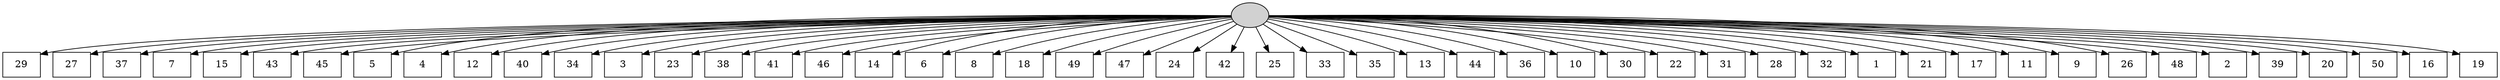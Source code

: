 digraph G {
0[style=filled, fillcolor=grey82, label=""];
1[shape=box,style=filled, fillcolor=white,label="29\n"];
2[shape=box,style=filled, fillcolor=white,label="27\n"];
3[shape=box,style=filled, fillcolor=white,label="37\n"];
4[shape=box,style=filled, fillcolor=white,label="7\n"];
5[shape=box,style=filled, fillcolor=white,label="15\n"];
6[shape=box,style=filled, fillcolor=white,label="43\n"];
7[shape=box,style=filled, fillcolor=white,label="45\n"];
8[shape=box,style=filled, fillcolor=white,label="5\n"];
9[shape=box,style=filled, fillcolor=white,label="4\n"];
10[shape=box,style=filled, fillcolor=white,label="12\n"];
11[shape=box,style=filled, fillcolor=white,label="40\n"];
12[shape=box,style=filled, fillcolor=white,label="34\n"];
13[shape=box,style=filled, fillcolor=white,label="3\n"];
14[shape=box,style=filled, fillcolor=white,label="23\n"];
15[shape=box,style=filled, fillcolor=white,label="38\n"];
16[shape=box,style=filled, fillcolor=white,label="41\n"];
17[shape=box,style=filled, fillcolor=white,label="46\n"];
18[shape=box,style=filled, fillcolor=white,label="14\n"];
19[shape=box,style=filled, fillcolor=white,label="6\n"];
20[shape=box,style=filled, fillcolor=white,label="8\n"];
21[shape=box,style=filled, fillcolor=white,label="18\n"];
22[shape=box,style=filled, fillcolor=white,label="49\n"];
23[shape=box,style=filled, fillcolor=white,label="47\n"];
24[shape=box,style=filled, fillcolor=white,label="24\n"];
25[shape=box,style=filled, fillcolor=white,label="42\n"];
26[shape=box,style=filled, fillcolor=white,label="25\n"];
27[shape=box,style=filled, fillcolor=white,label="33\n"];
28[shape=box,style=filled, fillcolor=white,label="35\n"];
29[shape=box,style=filled, fillcolor=white,label="13\n"];
30[shape=box,style=filled, fillcolor=white,label="44\n"];
31[shape=box,style=filled, fillcolor=white,label="36\n"];
32[shape=box,style=filled, fillcolor=white,label="10\n"];
33[shape=box,style=filled, fillcolor=white,label="30\n"];
34[shape=box,style=filled, fillcolor=white,label="22\n"];
35[shape=box,style=filled, fillcolor=white,label="31\n"];
36[shape=box,style=filled, fillcolor=white,label="28\n"];
37[shape=box,style=filled, fillcolor=white,label="32\n"];
38[shape=box,style=filled, fillcolor=white,label="1\n"];
39[shape=box,style=filled, fillcolor=white,label="21\n"];
40[shape=box,style=filled, fillcolor=white,label="17\n"];
41[shape=box,style=filled, fillcolor=white,label="11\n"];
42[shape=box,style=filled, fillcolor=white,label="9\n"];
43[shape=box,style=filled, fillcolor=white,label="26\n"];
44[shape=box,style=filled, fillcolor=white,label="48\n"];
45[shape=box,style=filled, fillcolor=white,label="2\n"];
46[shape=box,style=filled, fillcolor=white,label="39\n"];
47[shape=box,style=filled, fillcolor=white,label="20\n"];
48[shape=box,style=filled, fillcolor=white,label="50\n"];
49[shape=box,style=filled, fillcolor=white,label="16\n"];
50[shape=box,style=filled, fillcolor=white,label="19\n"];
0->1 ;
0->2 ;
0->3 ;
0->4 ;
0->5 ;
0->6 ;
0->7 ;
0->8 ;
0->9 ;
0->10 ;
0->11 ;
0->12 ;
0->13 ;
0->14 ;
0->15 ;
0->16 ;
0->17 ;
0->18 ;
0->19 ;
0->20 ;
0->21 ;
0->22 ;
0->23 ;
0->24 ;
0->25 ;
0->26 ;
0->27 ;
0->28 ;
0->29 ;
0->30 ;
0->31 ;
0->32 ;
0->33 ;
0->34 ;
0->35 ;
0->36 ;
0->37 ;
0->38 ;
0->39 ;
0->40 ;
0->41 ;
0->42 ;
0->43 ;
0->44 ;
0->45 ;
0->46 ;
0->47 ;
0->48 ;
0->49 ;
0->50 ;
}

